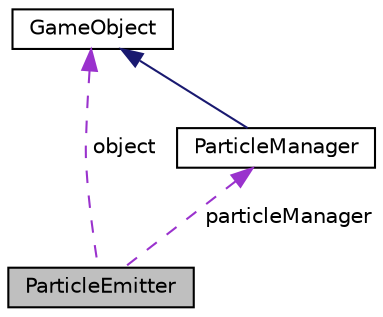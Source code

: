digraph "ParticleEmitter"
{
  edge [fontname="Helvetica",fontsize="10",labelfontname="Helvetica",labelfontsize="10"];
  node [fontname="Helvetica",fontsize="10",shape=record];
  Node1 [label="ParticleEmitter",height=0.2,width=0.4,color="black", fillcolor="grey75", style="filled", fontcolor="black"];
  Node2 -> Node1 [dir="back",color="darkorchid3",fontsize="10",style="dashed",label=" object" ];
  Node2 [label="GameObject",height=0.2,width=0.4,color="black", fillcolor="white", style="filled",URL="$class_game_object.html",tooltip="The game object header file. "];
  Node3 -> Node1 [dir="back",color="darkorchid3",fontsize="10",style="dashed",label=" particleManager" ];
  Node3 [label="ParticleManager",height=0.2,width=0.4,color="black", fillcolor="white", style="filled",URL="$class_particle_manager.html"];
  Node2 -> Node3 [dir="back",color="midnightblue",fontsize="10",style="solid"];
}
